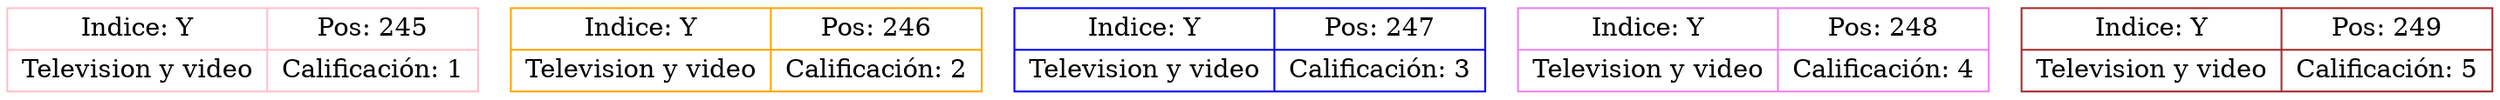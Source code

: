digraph Daniel49{
node[shape=record];
node245[color=pink, fillcolor=pink, label="{Indice: Y|Television y video}|{Pos: 245|Calificación: 1}"];
node246[color=orange, fillcolor=gray, label="{Indice: Y|Television y video}|{Pos: 246|Calificación: 2}"];
node247[color=blue, fillcolor=yellow, label="{Indice: Y|Television y video}|{Pos: 247|Calificación: 3}"];
node248[color=violet, fillcolor=blue, label="{Indice: Y|Television y video}|{Pos: 248|Calificación: 4}"];
node249[color=brown, fillcolor=red, label="{Indice: Y|Television y video}|{Pos: 249|Calificación: 5}"];
}
